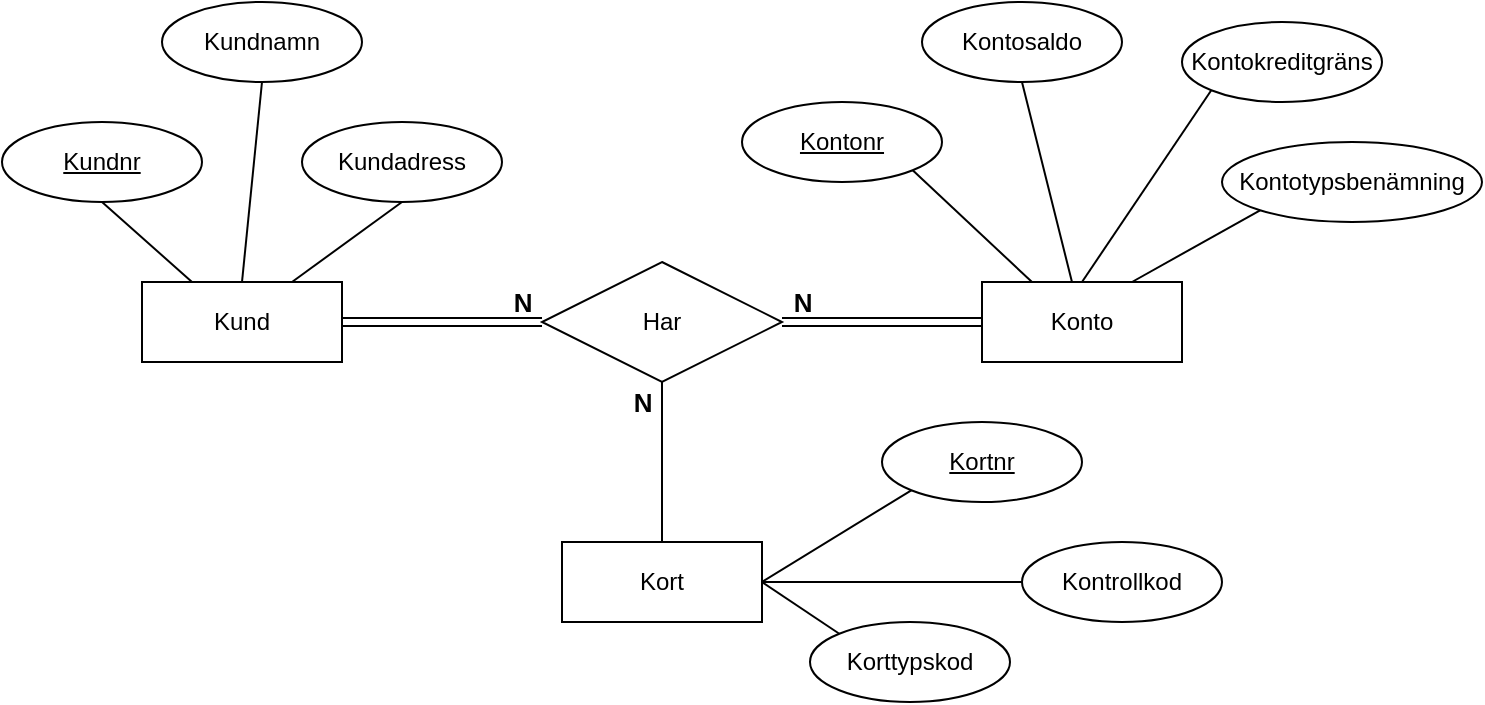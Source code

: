 <mxfile version="13.10.0" type="github">
  <diagram id="R2lEEEUBdFMjLlhIrx00" name="ER Bank">
    <mxGraphModel dx="801" dy="433" grid="1" gridSize="10" guides="1" tooltips="1" connect="1" arrows="1" fold="1" page="1" pageScale="1" pageWidth="827" pageHeight="1169" math="0" shadow="0" extFonts="Permanent Marker^https://fonts.googleapis.com/css?family=Permanent+Marker">
      <root>
        <mxCell id="0" />
        <mxCell id="1" parent="0" />
        <mxCell id="RgS6wVVnpnccaiiTrmtR-4" value="" style="edgeStyle=orthogonalEdgeStyle;shape=link;rounded=0;orthogonalLoop=1;jettySize=auto;html=1;" edge="1" parent="1" source="RgS6wVVnpnccaiiTrmtR-1" target="RgS6wVVnpnccaiiTrmtR-2">
          <mxGeometry relative="1" as="geometry" />
        </mxCell>
        <mxCell id="RgS6wVVnpnccaiiTrmtR-1" value="Kund" style="whiteSpace=wrap;html=1;align=center;" vertex="1" parent="1">
          <mxGeometry x="80" y="160" width="100" height="40" as="geometry" />
        </mxCell>
        <mxCell id="RgS6wVVnpnccaiiTrmtR-5" value="" style="edgeStyle=orthogonalEdgeStyle;shape=link;rounded=0;orthogonalLoop=1;jettySize=auto;html=1;" edge="1" parent="1" source="RgS6wVVnpnccaiiTrmtR-2" target="RgS6wVVnpnccaiiTrmtR-3">
          <mxGeometry relative="1" as="geometry" />
        </mxCell>
        <mxCell id="RgS6wVVnpnccaiiTrmtR-2" value="Har" style="shape=rhombus;perimeter=rhombusPerimeter;whiteSpace=wrap;html=1;align=center;" vertex="1" parent="1">
          <mxGeometry x="280" y="150" width="120" height="60" as="geometry" />
        </mxCell>
        <mxCell id="RgS6wVVnpnccaiiTrmtR-3" value="Konto" style="whiteSpace=wrap;html=1;align=center;" vertex="1" parent="1">
          <mxGeometry x="500" y="160" width="100" height="40" as="geometry" />
        </mxCell>
        <mxCell id="RgS6wVVnpnccaiiTrmtR-6" value="Kort" style="whiteSpace=wrap;html=1;align=center;" vertex="1" parent="1">
          <mxGeometry x="290" y="290" width="100" height="40" as="geometry" />
        </mxCell>
        <mxCell id="RgS6wVVnpnccaiiTrmtR-7" value="" style="endArrow=none;html=1;rounded=0;exitX=0.5;exitY=0;exitDx=0;exitDy=0;entryX=0.5;entryY=1;entryDx=0;entryDy=0;" edge="1" parent="1" source="RgS6wVVnpnccaiiTrmtR-6" target="RgS6wVVnpnccaiiTrmtR-2">
          <mxGeometry relative="1" as="geometry">
            <mxPoint x="330" y="230" as="sourcePoint" />
            <mxPoint x="490" y="230" as="targetPoint" />
          </mxGeometry>
        </mxCell>
        <mxCell id="RgS6wVVnpnccaiiTrmtR-8" value="&lt;font style=&quot;font-size: 13px;&quot;&gt;&lt;b style=&quot;font-size: 13px;&quot;&gt;N&lt;/b&gt;&lt;/font&gt;" style="text;html=1;resizable=0;autosize=1;align=center;verticalAlign=middle;points=[];fillColor=none;strokeColor=none;rounded=0;fontSize=13;" vertex="1" parent="1">
          <mxGeometry x="260" y="160" width="20" height="20" as="geometry" />
        </mxCell>
        <mxCell id="RgS6wVVnpnccaiiTrmtR-9" value="&lt;font style=&quot;font-size: 13px;&quot;&gt;&lt;b style=&quot;font-size: 13px;&quot;&gt;N&lt;/b&gt;&lt;/font&gt;" style="text;html=1;resizable=0;autosize=1;align=center;verticalAlign=middle;points=[];fillColor=none;strokeColor=none;rounded=0;fontSize=13;" vertex="1" parent="1">
          <mxGeometry x="400" y="160" width="20" height="20" as="geometry" />
        </mxCell>
        <mxCell id="RgS6wVVnpnccaiiTrmtR-10" value="&lt;font style=&quot;font-size: 13px;&quot;&gt;&lt;b style=&quot;font-size: 13px;&quot;&gt;N&lt;/b&gt;&lt;/font&gt;" style="text;html=1;resizable=0;autosize=1;align=center;verticalAlign=middle;points=[];fillColor=none;strokeColor=none;rounded=0;fontSize=13;" vertex="1" parent="1">
          <mxGeometry x="320" y="210" width="20" height="20" as="geometry" />
        </mxCell>
        <mxCell id="RgS6wVVnpnccaiiTrmtR-11" value="&lt;u&gt;Kundnr&lt;/u&gt;" style="ellipse;whiteSpace=wrap;html=1;align=center;" vertex="1" parent="1">
          <mxGeometry x="10" y="80" width="100" height="40" as="geometry" />
        </mxCell>
        <mxCell id="RgS6wVVnpnccaiiTrmtR-12" value="Kundnamn" style="ellipse;whiteSpace=wrap;html=1;align=center;" vertex="1" parent="1">
          <mxGeometry x="90" y="20" width="100" height="40" as="geometry" />
        </mxCell>
        <mxCell id="RgS6wVVnpnccaiiTrmtR-13" value="Kundadress" style="ellipse;whiteSpace=wrap;html=1;align=center;" vertex="1" parent="1">
          <mxGeometry x="160" y="80" width="100" height="40" as="geometry" />
        </mxCell>
        <mxCell id="RgS6wVVnpnccaiiTrmtR-14" value="&lt;u&gt;Kontonr&lt;/u&gt;" style="ellipse;whiteSpace=wrap;html=1;align=center;" vertex="1" parent="1">
          <mxGeometry x="380" y="70" width="100" height="40" as="geometry" />
        </mxCell>
        <mxCell id="RgS6wVVnpnccaiiTrmtR-15" value="Kontosaldo" style="ellipse;whiteSpace=wrap;html=1;align=center;" vertex="1" parent="1">
          <mxGeometry x="470" y="20" width="100" height="40" as="geometry" />
        </mxCell>
        <mxCell id="RgS6wVVnpnccaiiTrmtR-16" value="Kontokreditgräns" style="ellipse;whiteSpace=wrap;html=1;align=center;" vertex="1" parent="1">
          <mxGeometry x="600" y="30" width="100" height="40" as="geometry" />
        </mxCell>
        <mxCell id="RgS6wVVnpnccaiiTrmtR-17" value="Kontotypsbenämning" style="ellipse;whiteSpace=wrap;html=1;align=center;" vertex="1" parent="1">
          <mxGeometry x="620" y="90" width="130" height="40" as="geometry" />
        </mxCell>
        <mxCell id="RgS6wVVnpnccaiiTrmtR-18" value="&lt;u&gt;Kortnr&lt;/u&gt;" style="ellipse;whiteSpace=wrap;html=1;align=center;" vertex="1" parent="1">
          <mxGeometry x="450" y="230" width="100" height="40" as="geometry" />
        </mxCell>
        <mxCell id="RgS6wVVnpnccaiiTrmtR-19" value="Kontrollkod" style="ellipse;whiteSpace=wrap;html=1;align=center;" vertex="1" parent="1">
          <mxGeometry x="520" y="290" width="100" height="40" as="geometry" />
        </mxCell>
        <mxCell id="RgS6wVVnpnccaiiTrmtR-20" value="Korttypskod" style="ellipse;whiteSpace=wrap;html=1;align=center;" vertex="1" parent="1">
          <mxGeometry x="414" y="330" width="100" height="40" as="geometry" />
        </mxCell>
        <mxCell id="RgS6wVVnpnccaiiTrmtR-21" value="" style="endArrow=none;html=1;rounded=0;exitX=0.5;exitY=1;exitDx=0;exitDy=0;entryX=0.25;entryY=0;entryDx=0;entryDy=0;" edge="1" parent="1" source="RgS6wVVnpnccaiiTrmtR-11" target="RgS6wVVnpnccaiiTrmtR-1">
          <mxGeometry relative="1" as="geometry">
            <mxPoint x="310" y="210" as="sourcePoint" />
            <mxPoint x="470" y="210" as="targetPoint" />
          </mxGeometry>
        </mxCell>
        <mxCell id="RgS6wVVnpnccaiiTrmtR-23" value="" style="endArrow=none;html=1;rounded=0;exitX=0.5;exitY=1;exitDx=0;exitDy=0;entryX=0.5;entryY=0;entryDx=0;entryDy=0;" edge="1" parent="1" source="RgS6wVVnpnccaiiTrmtR-12" target="RgS6wVVnpnccaiiTrmtR-1">
          <mxGeometry relative="1" as="geometry">
            <mxPoint x="310" y="210" as="sourcePoint" />
            <mxPoint x="470" y="210" as="targetPoint" />
          </mxGeometry>
        </mxCell>
        <mxCell id="RgS6wVVnpnccaiiTrmtR-24" value="" style="endArrow=none;html=1;rounded=0;exitX=0.5;exitY=1;exitDx=0;exitDy=0;entryX=0.75;entryY=0;entryDx=0;entryDy=0;" edge="1" parent="1" source="RgS6wVVnpnccaiiTrmtR-13" target="RgS6wVVnpnccaiiTrmtR-1">
          <mxGeometry relative="1" as="geometry">
            <mxPoint x="310" y="210" as="sourcePoint" />
            <mxPoint x="470" y="210" as="targetPoint" />
          </mxGeometry>
        </mxCell>
        <mxCell id="RgS6wVVnpnccaiiTrmtR-25" value="" style="endArrow=none;html=1;rounded=0;exitX=1;exitY=1;exitDx=0;exitDy=0;entryX=0.25;entryY=0;entryDx=0;entryDy=0;" edge="1" parent="1" source="RgS6wVVnpnccaiiTrmtR-14" target="RgS6wVVnpnccaiiTrmtR-3">
          <mxGeometry relative="1" as="geometry">
            <mxPoint x="310" y="210" as="sourcePoint" />
            <mxPoint x="470" y="210" as="targetPoint" />
          </mxGeometry>
        </mxCell>
        <mxCell id="RgS6wVVnpnccaiiTrmtR-26" value="" style="endArrow=none;html=1;rounded=0;exitX=0.5;exitY=1;exitDx=0;exitDy=0;" edge="1" parent="1" source="RgS6wVVnpnccaiiTrmtR-15" target="RgS6wVVnpnccaiiTrmtR-3">
          <mxGeometry relative="1" as="geometry">
            <mxPoint x="310" y="210" as="sourcePoint" />
            <mxPoint x="470" y="210" as="targetPoint" />
          </mxGeometry>
        </mxCell>
        <mxCell id="RgS6wVVnpnccaiiTrmtR-27" value="" style="endArrow=none;html=1;rounded=0;entryX=0.5;entryY=0;entryDx=0;entryDy=0;exitX=0;exitY=1;exitDx=0;exitDy=0;" edge="1" parent="1" source="RgS6wVVnpnccaiiTrmtR-16" target="RgS6wVVnpnccaiiTrmtR-3">
          <mxGeometry relative="1" as="geometry">
            <mxPoint x="310" y="80" as="sourcePoint" />
            <mxPoint x="470" y="80" as="targetPoint" />
          </mxGeometry>
        </mxCell>
        <mxCell id="RgS6wVVnpnccaiiTrmtR-28" value="" style="endArrow=none;html=1;rounded=0;entryX=0;entryY=1;entryDx=0;entryDy=0;exitX=0.75;exitY=0;exitDx=0;exitDy=0;" edge="1" parent="1" source="RgS6wVVnpnccaiiTrmtR-3" target="RgS6wVVnpnccaiiTrmtR-17">
          <mxGeometry relative="1" as="geometry">
            <mxPoint x="310" y="80" as="sourcePoint" />
            <mxPoint x="470" y="80" as="targetPoint" />
          </mxGeometry>
        </mxCell>
        <mxCell id="RgS6wVVnpnccaiiTrmtR-29" value="" style="endArrow=none;html=1;rounded=0;entryX=0;entryY=1;entryDx=0;entryDy=0;" edge="1" parent="1" target="RgS6wVVnpnccaiiTrmtR-18">
          <mxGeometry relative="1" as="geometry">
            <mxPoint x="390" y="310" as="sourcePoint" />
            <mxPoint x="470" y="320" as="targetPoint" />
          </mxGeometry>
        </mxCell>
        <mxCell id="RgS6wVVnpnccaiiTrmtR-30" value="" style="endArrow=none;html=1;rounded=0;entryX=0;entryY=0.5;entryDx=0;entryDy=0;exitX=1;exitY=0.5;exitDx=0;exitDy=0;" edge="1" parent="1" source="RgS6wVVnpnccaiiTrmtR-6" target="RgS6wVVnpnccaiiTrmtR-19">
          <mxGeometry relative="1" as="geometry">
            <mxPoint x="310" y="320" as="sourcePoint" />
            <mxPoint x="470" y="320" as="targetPoint" />
          </mxGeometry>
        </mxCell>
        <mxCell id="RgS6wVVnpnccaiiTrmtR-31" value="" style="endArrow=none;html=1;rounded=0;exitX=1;exitY=0.5;exitDx=0;exitDy=0;entryX=0;entryY=0;entryDx=0;entryDy=0;" edge="1" parent="1" source="RgS6wVVnpnccaiiTrmtR-6" target="RgS6wVVnpnccaiiTrmtR-20">
          <mxGeometry relative="1" as="geometry">
            <mxPoint x="310" y="320" as="sourcePoint" />
            <mxPoint x="431" y="340" as="targetPoint" />
          </mxGeometry>
        </mxCell>
      </root>
    </mxGraphModel>
  </diagram>
</mxfile>
